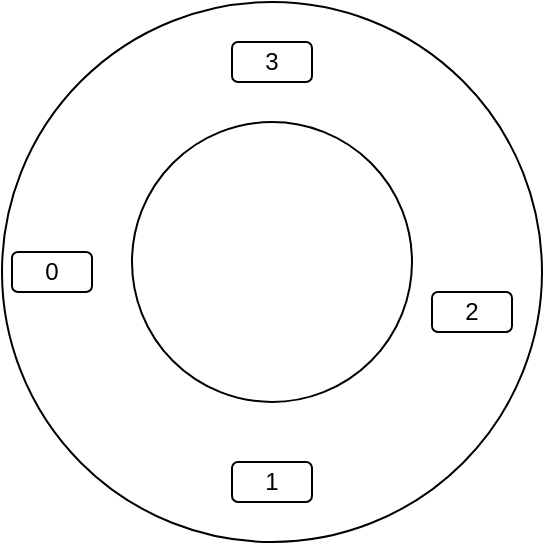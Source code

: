 <mxfile>
    <diagram id="5E2SRUc36PljixkyVC0b" name="Page-1">
        <mxGraphModel dx="516" dy="802" grid="1" gridSize="10" guides="1" tooltips="1" connect="1" arrows="1" fold="1" page="1" pageScale="1" pageWidth="827" pageHeight="1169" math="0" shadow="0">
            <root>
                <mxCell id="0"/>
                <mxCell id="1" parent="0"/>
                <mxCell id="6" value="" style="ellipse;whiteSpace=wrap;html=1;aspect=fixed;" vertex="1" parent="1">
                    <mxGeometry x="215" y="100" width="270" height="270" as="geometry"/>
                </mxCell>
                <mxCell id="5" value="" style="ellipse;whiteSpace=wrap;html=1;aspect=fixed;" vertex="1" parent="1">
                    <mxGeometry x="280" y="160" width="140" height="140" as="geometry"/>
                </mxCell>
                <mxCell id="7" value="2" style="rounded=1;whiteSpace=wrap;html=1;" vertex="1" parent="1">
                    <mxGeometry x="430" y="245" width="40" height="20" as="geometry"/>
                </mxCell>
                <mxCell id="8" value="0" style="rounded=1;whiteSpace=wrap;html=1;" vertex="1" parent="1">
                    <mxGeometry x="220" y="225" width="40" height="20" as="geometry"/>
                </mxCell>
                <mxCell id="9" value="1" style="rounded=1;whiteSpace=wrap;html=1;" vertex="1" parent="1">
                    <mxGeometry x="330" y="330" width="40" height="20" as="geometry"/>
                </mxCell>
                <mxCell id="16" value="3" style="rounded=1;whiteSpace=wrap;html=1;" vertex="1" parent="1">
                    <mxGeometry x="330" y="120" width="40" height="20" as="geometry"/>
                </mxCell>
            </root>
        </mxGraphModel>
    </diagram>
</mxfile>